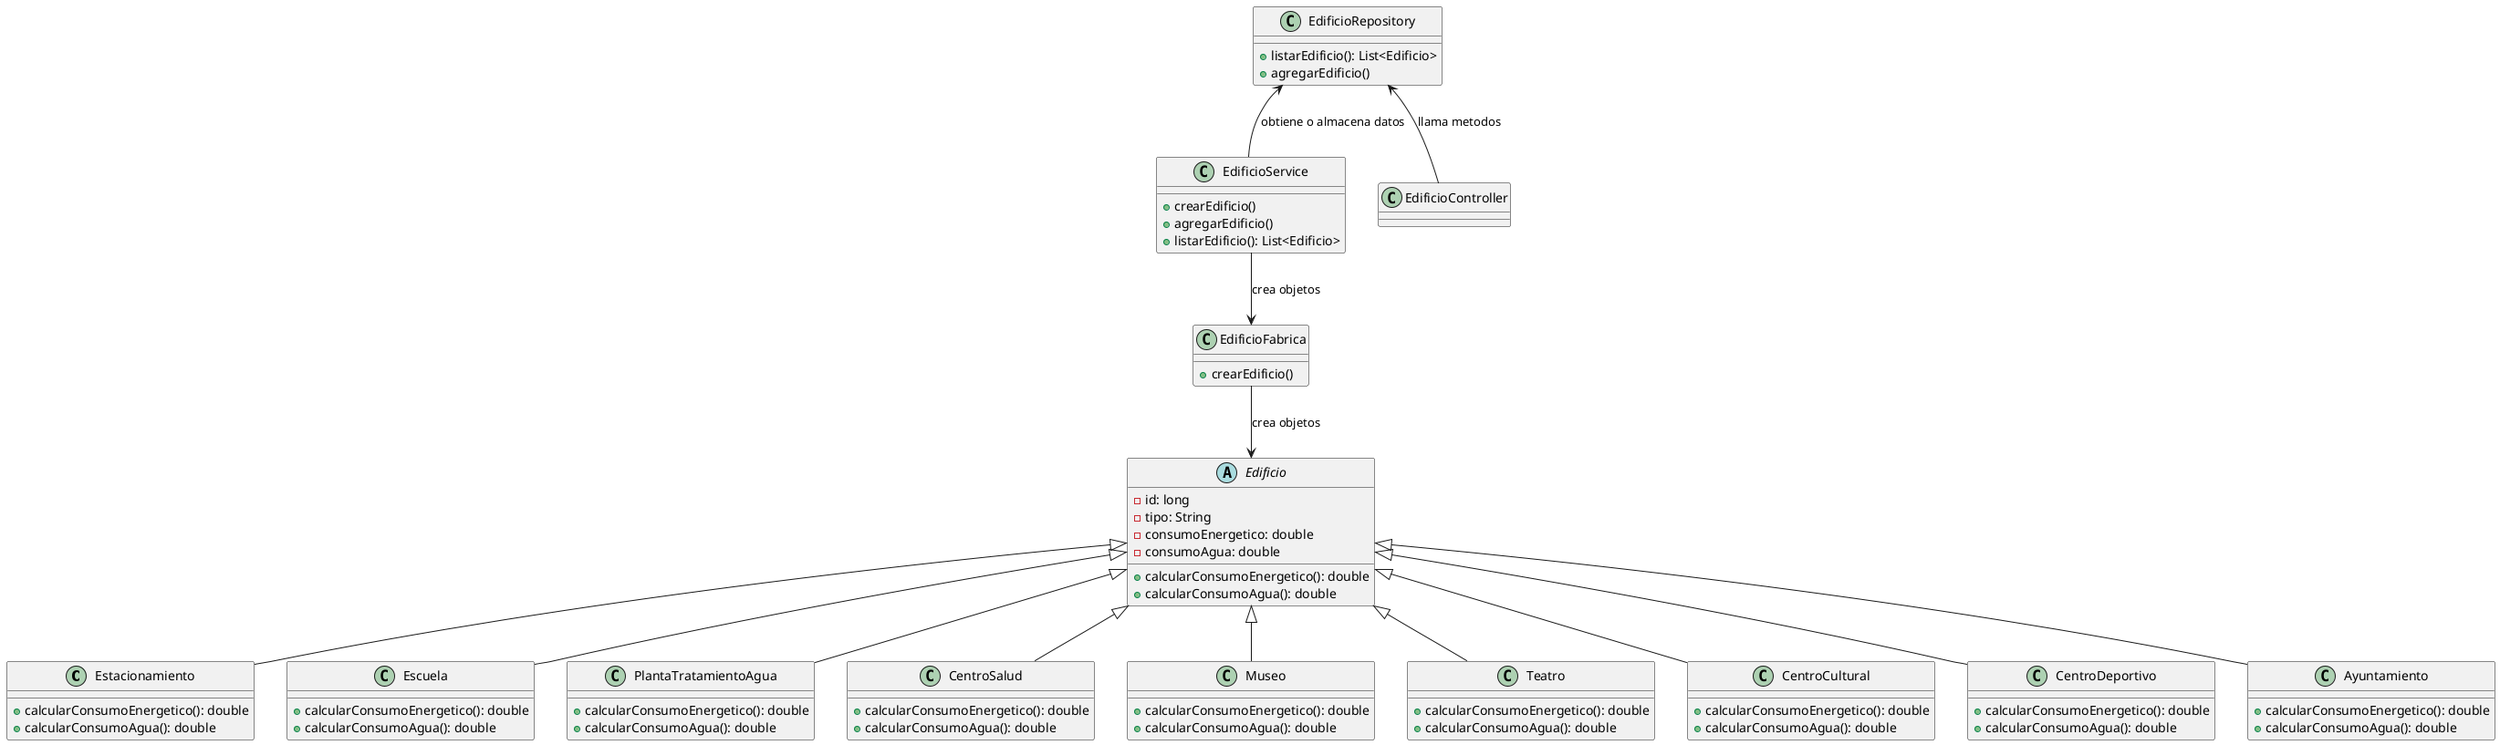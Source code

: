 @startuml
'https://plantuml.com/class-diagram

class Estacionamiento{
    +calcularConsumoEnergetico(): double
    +calcularConsumoAgua(): double
}
class Escuela{
     +calcularConsumoEnergetico(): double
     +calcularConsumoAgua(): double
}

class PlantaTratamientoAgua{
     +calcularConsumoEnergetico(): double
     +calcularConsumoAgua(): double
}
class CentroSalud{
     +calcularConsumoEnergetico(): double
     +calcularConsumoAgua(): double
}
class Museo{
     +calcularConsumoEnergetico(): double
     +calcularConsumoAgua(): double
}
class Teatro{
     +calcularConsumoEnergetico(): double
     +calcularConsumoAgua(): double
}
class CentroCultural{
     +calcularConsumoEnergetico(): double
     +calcularConsumoAgua(): double
}
class CentroDeportivo{
     +calcularConsumoEnergetico(): double
     +calcularConsumoAgua(): double
}
class Ayuntamiento{
     +calcularConsumoEnergetico(): double
     +calcularConsumoAgua(): double
}
abstract class Edificio{
    -id: long
    -tipo: String
    -consumoEnergetico: double
    -consumoAgua: double
    +calcularConsumoEnergetico(): double
    +calcularConsumoAgua(): double
}

class Estacionamiento extends Edificio
class Ayuntamiento extends Edificio
class Teatro extends Edificio
class CentroSalud extends Edificio
class CentroDeportivo extends Edificio
class CentroCultural extends Edificio
class Escuela extends Edificio
class Museo extends Edificio
class PlantaTratamientoAgua extends Edificio

class EdificioService{
    +crearEdificio()
    +agregarEdificio()
    +listarEdificio(): List<Edificio>
}
class EdificioRepository{
    +listarEdificio(): List<Edificio>
    +agregarEdificio()
}

class EdificioController{}
class EdificioFabrica{
    +crearEdificio()
}

EdificioRepository <-- EdificioService: obtiene o almacena datos
EdificioRepository <-- EdificioController: llama metodos
EdificioService --> EdificioFabrica: crea objetos
EdificioFabrica --> Edificio: crea objetos
@enduml